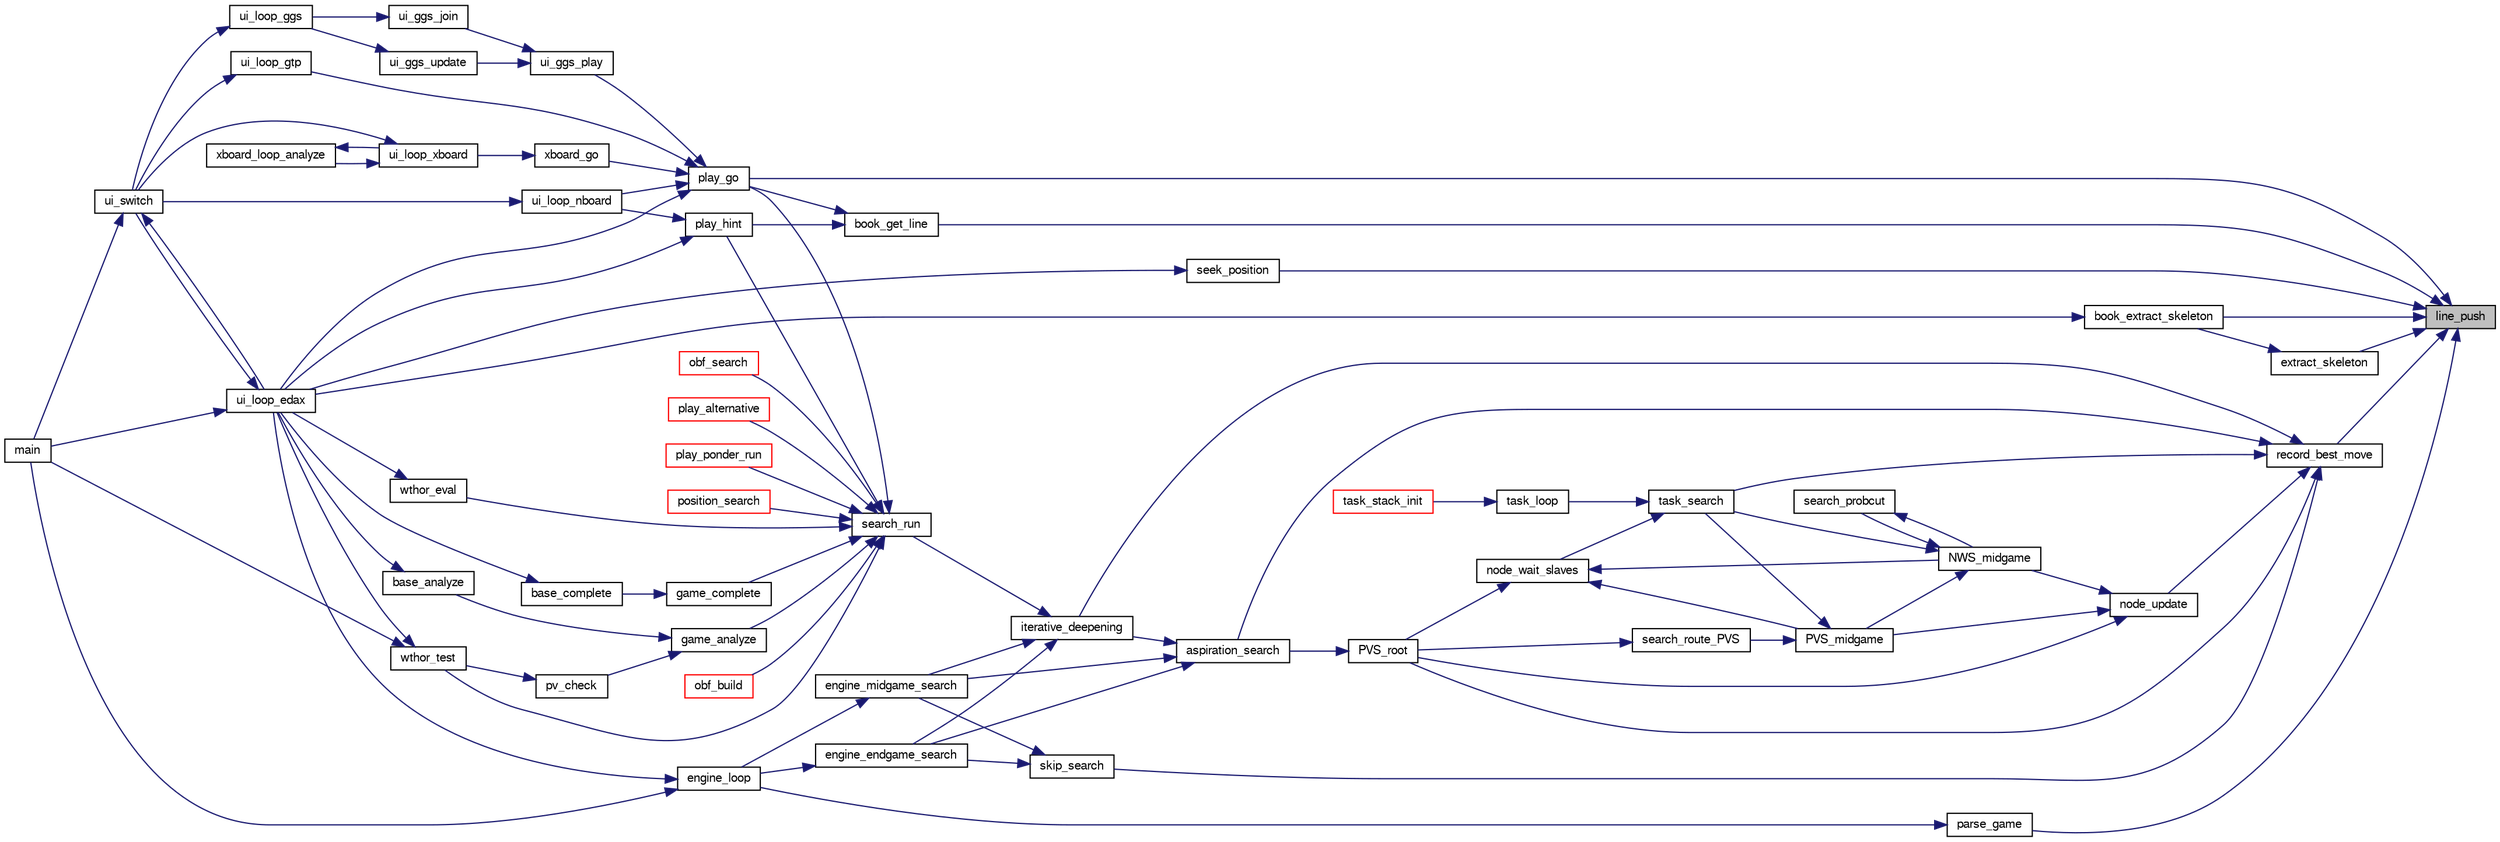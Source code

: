 digraph "line_push"
{
 // LATEX_PDF_SIZE
  bgcolor="transparent";
  edge [fontname="FreeSans",fontsize="10",labelfontname="FreeSans",labelfontsize="10"];
  node [fontname="FreeSans",fontsize="10",shape=record];
  rankdir="RL";
  Node1 [label="line_push",height=0.2,width=0.4,color="black", fillcolor="grey75", style="filled", fontcolor="black",tooltip="Add a move to the sequence."];
  Node1 -> Node2 [dir="back",color="midnightblue",fontsize="10",style="solid",fontname="FreeSans"];
  Node2 [label="book_extract_skeleton",height=0.2,width=0.4,color="black",URL="$book_8c.html#acf1637f23cf5986972b991bcad5c20d8",tooltip="Extract book draws to a game base."];
  Node2 -> Node3 [dir="back",color="midnightblue",fontsize="10",style="solid",fontname="FreeSans"];
  Node3 [label="ui_loop_edax",height=0.2,width=0.4,color="black",URL="$edax_8c.html#a2354b96c7688bae32bedb6203d672f50",tooltip="Loop event."];
  Node3 -> Node4 [dir="back",color="midnightblue",fontsize="10",style="solid",fontname="FreeSans"];
  Node4 [label="main",height=0.2,width=0.4,color="black",URL="$main_8c.html#a3c04138a5bfe5d72780bb7e82a18e627",tooltip="edax main function."];
  Node3 -> Node5 [dir="back",color="midnightblue",fontsize="10",style="solid",fontname="FreeSans"];
  Node5 [label="ui_switch",height=0.2,width=0.4,color="black",URL="$ui_8c.html#a4234d6b0fd690186ef0ec2fc2eba2d4d",tooltip="Switch between different User Interface."];
  Node5 -> Node4 [dir="back",color="midnightblue",fontsize="10",style="solid",fontname="FreeSans"];
  Node5 -> Node3 [dir="back",color="midnightblue",fontsize="10",style="solid",fontname="FreeSans"];
  Node1 -> Node6 [dir="back",color="midnightblue",fontsize="10",style="solid",fontname="FreeSans"];
  Node6 [label="book_get_line",height=0.2,width=0.4,color="black",URL="$book_8c.html#a5c4b33003cbd770b19d394d4f6dd6a4f",tooltip="Get a variation from the book."];
  Node6 -> Node7 [dir="back",color="midnightblue",fontsize="10",style="solid",fontname="FreeSans"];
  Node7 [label="play_go",height=0.2,width=0.4,color="black",URL="$play_8c.html#aeba64a0b6660a04cff93da447da3f746",tooltip="Start thinking."];
  Node7 -> Node8 [dir="back",color="midnightblue",fontsize="10",style="solid",fontname="FreeSans"];
  Node8 [label="ui_ggs_play",height=0.2,width=0.4,color="black",URL="$ggs_8c.html#a55704d516945d0fc38a4aae02fca1bfe",tooltip="ui_ggs_play"];
  Node8 -> Node9 [dir="back",color="midnightblue",fontsize="10",style="solid",fontname="FreeSans"];
  Node9 [label="ui_ggs_join",height=0.2,width=0.4,color="black",URL="$ggs_8c.html#afc8b9c7d5dd5c68bdabac6790ff83aff",tooltip="ui_ggs_join"];
  Node9 -> Node10 [dir="back",color="midnightblue",fontsize="10",style="solid",fontname="FreeSans"];
  Node10 [label="ui_loop_ggs",height=0.2,width=0.4,color="black",URL="$ggs_8c.html#a245d5c8f964506584b8d505c7305eb94",tooltip="ui_loop_ggs"];
  Node10 -> Node5 [dir="back",color="midnightblue",fontsize="10",style="solid",fontname="FreeSans"];
  Node8 -> Node11 [dir="back",color="midnightblue",fontsize="10",style="solid",fontname="FreeSans"];
  Node11 [label="ui_ggs_update",height=0.2,width=0.4,color="black",URL="$ggs_8c.html#add208abcf5430b768477f3ea02a2b139",tooltip="ui_ggs_update"];
  Node11 -> Node10 [dir="back",color="midnightblue",fontsize="10",style="solid",fontname="FreeSans"];
  Node7 -> Node3 [dir="back",color="midnightblue",fontsize="10",style="solid",fontname="FreeSans"];
  Node7 -> Node12 [dir="back",color="midnightblue",fontsize="10",style="solid",fontname="FreeSans"];
  Node12 [label="ui_loop_gtp",height=0.2,width=0.4,color="black",URL="$gtp_8c.html#aa036470059be60da73acd63418093e1e",tooltip="Loop event."];
  Node12 -> Node5 [dir="back",color="midnightblue",fontsize="10",style="solid",fontname="FreeSans"];
  Node7 -> Node13 [dir="back",color="midnightblue",fontsize="10",style="solid",fontname="FreeSans"];
  Node13 [label="ui_loop_nboard",height=0.2,width=0.4,color="black",URL="$nboard_8c.html#a13ec69450a157e8cbf526b11d1a27be6",tooltip="Loop event."];
  Node13 -> Node5 [dir="back",color="midnightblue",fontsize="10",style="solid",fontname="FreeSans"];
  Node7 -> Node14 [dir="back",color="midnightblue",fontsize="10",style="solid",fontname="FreeSans"];
  Node14 [label="xboard_go",height=0.2,width=0.4,color="black",URL="$xboard_8c.html#ac3cbe43d38c75f78ef60f463f91bf3fe",tooltip=" "];
  Node14 -> Node15 [dir="back",color="midnightblue",fontsize="10",style="solid",fontname="FreeSans"];
  Node15 [label="ui_loop_xboard",height=0.2,width=0.4,color="black",URL="$ui_8h.html#af80ec70d3d08eb4c17c84d3997aaba0f",tooltip="Loop event."];
  Node15 -> Node5 [dir="back",color="midnightblue",fontsize="10",style="solid",fontname="FreeSans"];
  Node15 -> Node16 [dir="back",color="midnightblue",fontsize="10",style="solid",fontname="FreeSans"];
  Node16 [label="xboard_loop_analyze",height=0.2,width=0.4,color="black",URL="$xboard_8c.html#a6ec4f7e4a6e59e32b5eb95b566f098c8",tooltip="Analyze."];
  Node16 -> Node15 [dir="back",color="midnightblue",fontsize="10",style="solid",fontname="FreeSans"];
  Node6 -> Node17 [dir="back",color="midnightblue",fontsize="10",style="solid",fontname="FreeSans"];
  Node17 [label="play_hint",height=0.2,width=0.4,color="black",URL="$play_8c.html#a331a1824215c3c7be0241fe0e2d4da57",tooltip="Start thinking."];
  Node17 -> Node3 [dir="back",color="midnightblue",fontsize="10",style="solid",fontname="FreeSans"];
  Node17 -> Node13 [dir="back",color="midnightblue",fontsize="10",style="solid",fontname="FreeSans"];
  Node1 -> Node18 [dir="back",color="midnightblue",fontsize="10",style="solid",fontname="FreeSans"];
  Node18 [label="extract_skeleton",height=0.2,width=0.4,color="black",URL="$book_8c.html#a65253e739b9201531bad8dc071d24d11",tooltip="Extract book lines to a game base."];
  Node18 -> Node2 [dir="back",color="midnightblue",fontsize="10",style="solid",fontname="FreeSans"];
  Node1 -> Node19 [dir="back",color="midnightblue",fontsize="10",style="solid",fontname="FreeSans"];
  Node19 [label="parse_game",height=0.2,width=0.4,color="black",URL="$util_8c.html#afb84a77df082fe4e220b565ce9c4aec8",tooltip="Parse a sequence of moves."];
  Node19 -> Node20 [dir="back",color="midnightblue",fontsize="10",style="solid",fontname="FreeSans"];
  Node20 [label="engine_loop",height=0.2,width=0.4,color="black",URL="$cassio_8c.html#a3c5b977358cdb105de103ac2c2829f01",tooltip="Loop event."];
  Node20 -> Node4 [dir="back",color="midnightblue",fontsize="10",style="solid",fontname="FreeSans"];
  Node20 -> Node3 [dir="back",color="midnightblue",fontsize="10",style="solid",fontname="FreeSans"];
  Node1 -> Node7 [dir="back",color="midnightblue",fontsize="10",style="solid",fontname="FreeSans"];
  Node1 -> Node21 [dir="back",color="midnightblue",fontsize="10",style="solid",fontname="FreeSans"];
  Node21 [label="record_best_move",height=0.2,width=0.4,color="black",URL="$root_8c.html#ae557ecf41efe8b033969349603c765e2",tooltip="Record best move."];
  Node21 -> Node22 [dir="back",color="midnightblue",fontsize="10",style="solid",fontname="FreeSans"];
  Node22 [label="aspiration_search",height=0.2,width=0.4,color="black",URL="$root_8c.html#ad7e7acc5e26be0248b45eff34678ee3b",tooltip="Aspiration window."];
  Node22 -> Node23 [dir="back",color="midnightblue",fontsize="10",style="solid",fontname="FreeSans"];
  Node23 [label="engine_endgame_search",height=0.2,width=0.4,color="black",URL="$cassio_8c.html#a59118e647ced4f05560b431b30ad73b9",tooltip="Endgame search."];
  Node23 -> Node20 [dir="back",color="midnightblue",fontsize="10",style="solid",fontname="FreeSans"];
  Node22 -> Node24 [dir="back",color="midnightblue",fontsize="10",style="solid",fontname="FreeSans"];
  Node24 [label="engine_midgame_search",height=0.2,width=0.4,color="black",URL="$cassio_8c.html#a71ebe2bfb187238a48c94edd82cb3024",tooltip="Midgame search."];
  Node24 -> Node20 [dir="back",color="midnightblue",fontsize="10",style="solid",fontname="FreeSans"];
  Node22 -> Node25 [dir="back",color="midnightblue",fontsize="10",style="solid",fontname="FreeSans"];
  Node25 [label="iterative_deepening",height=0.2,width=0.4,color="black",URL="$root_8c.html#a0e77250a21e5f5d70917a5356c22f5f3",tooltip="Iterative deepening."];
  Node25 -> Node23 [dir="back",color="midnightblue",fontsize="10",style="solid",fontname="FreeSans"];
  Node25 -> Node24 [dir="back",color="midnightblue",fontsize="10",style="solid",fontname="FreeSans"];
  Node25 -> Node26 [dir="back",color="midnightblue",fontsize="10",style="solid",fontname="FreeSans"];
  Node26 [label="search_run",height=0.2,width=0.4,color="black",URL="$root_8c.html#ae8b727693fc7a90e504bd8abec158c84",tooltip="Search the bestmove of a given board."];
  Node26 -> Node27 [dir="back",color="midnightblue",fontsize="10",style="solid",fontname="FreeSans"];
  Node27 [label="game_analyze",height=0.2,width=0.4,color="black",URL="$game_8c.html#a17775ff0efa3d8592bed935dedb31a45",tooltip="Analyze an endgame."];
  Node27 -> Node28 [dir="back",color="midnightblue",fontsize="10",style="solid",fontname="FreeSans"];
  Node28 [label="base_analyze",height=0.2,width=0.4,color="black",URL="$base_8c.html#a130adf3915feeb8dd21edd8c715c220f",tooltip="Base analysis."];
  Node28 -> Node3 [dir="back",color="midnightblue",fontsize="10",style="solid",fontname="FreeSans"];
  Node27 -> Node29 [dir="back",color="midnightblue",fontsize="10",style="solid",fontname="FreeSans"];
  Node29 [label="pv_check",height=0.2,width=0.4,color="black",URL="$base_8c.html#ae5fd96b2c5fc0853715832158d172eb0",tooltip="Verify that a PV does not contain errors."];
  Node29 -> Node30 [dir="back",color="midnightblue",fontsize="10",style="solid",fontname="FreeSans"];
  Node30 [label="wthor_test",height=0.2,width=0.4,color="black",URL="$base_8c.html#acd4aaf9717e79148da6c763b1c022016",tooltip="Test Search with a wthor base."];
  Node30 -> Node4 [dir="back",color="midnightblue",fontsize="10",style="solid",fontname="FreeSans"];
  Node30 -> Node3 [dir="back",color="midnightblue",fontsize="10",style="solid",fontname="FreeSans"];
  Node26 -> Node31 [dir="back",color="midnightblue",fontsize="10",style="solid",fontname="FreeSans"];
  Node31 [label="game_complete",height=0.2,width=0.4,color="black",URL="$game_8c.html#a2478745958cb21430866a4ea503274df",tooltip="Terminate an unfinished game."];
  Node31 -> Node32 [dir="back",color="midnightblue",fontsize="10",style="solid",fontname="FreeSans"];
  Node32 [label="base_complete",height=0.2,width=0.4,color="black",URL="$base_8c.html#a2aaa6c7fc6111edcd85b623bcd217180",tooltip="Base analysis."];
  Node32 -> Node3 [dir="back",color="midnightblue",fontsize="10",style="solid",fontname="FreeSans"];
  Node26 -> Node33 [dir="back",color="midnightblue",fontsize="10",style="solid",fontname="FreeSans"];
  Node33 [label="obf_build",height=0.2,width=0.4,color="red",URL="$obftest_8c.html#a6ed0f135c4cf4021e18eb1a965a72bfa",tooltip="Build an OBF structure."];
  Node26 -> Node35 [dir="back",color="midnightblue",fontsize="10",style="solid",fontname="FreeSans"];
  Node35 [label="obf_search",height=0.2,width=0.4,color="red",URL="$obftest_8c.html#ab9783a5ca8dc9d2b69ed9ae61945bbfb",tooltip="Analyze an OBF structure."];
  Node26 -> Node38 [dir="back",color="midnightblue",fontsize="10",style="solid",fontname="FreeSans"];
  Node38 [label="play_alternative",height=0.2,width=0.4,color="red",URL="$play_8c.html#ab220e1e3acf69015cd2e2b32abbdbaae",tooltip="Seek for the best alternative move."];
  Node26 -> Node7 [dir="back",color="midnightblue",fontsize="10",style="solid",fontname="FreeSans"];
  Node26 -> Node17 [dir="back",color="midnightblue",fontsize="10",style="solid",fontname="FreeSans"];
  Node26 -> Node40 [dir="back",color="midnightblue",fontsize="10",style="solid",fontname="FreeSans"];
  Node40 [label="play_ponder_run",height=0.2,width=0.4,color="red",URL="$play_8c.html#a6a826d8e8634b46e269daeed05de785c",tooltip="do ponderation."];
  Node26 -> Node44 [dir="back",color="midnightblue",fontsize="10",style="solid",fontname="FreeSans"];
  Node44 [label="position_search",height=0.2,width=0.4,color="red",URL="$book_8c.html#ad3b2686173649c214c8349e5e3da0aca",tooltip="Evaluate a position."];
  Node26 -> Node69 [dir="back",color="midnightblue",fontsize="10",style="solid",fontname="FreeSans"];
  Node69 [label="wthor_eval",height=0.2,width=0.4,color="black",URL="$base_8c.html#a86b72b1d7f3ee47ec62cbb618546ec70",tooltip="Test Eval with a wthor base."];
  Node69 -> Node3 [dir="back",color="midnightblue",fontsize="10",style="solid",fontname="FreeSans"];
  Node26 -> Node30 [dir="back",color="midnightblue",fontsize="10",style="solid",fontname="FreeSans"];
  Node21 -> Node25 [dir="back",color="midnightblue",fontsize="10",style="solid",fontname="FreeSans"];
  Node21 -> Node70 [dir="back",color="midnightblue",fontsize="10",style="solid",fontname="FreeSans"];
  Node70 [label="node_update",height=0.2,width=0.4,color="black",URL="$ybwc_8c.html#aaa3720f7191596fadf637ee6fddc8666",tooltip="Update a node."];
  Node70 -> Node71 [dir="back",color="midnightblue",fontsize="10",style="solid",fontname="FreeSans"];
  Node71 [label="NWS_midgame",height=0.2,width=0.4,color="black",URL="$midgame_8c.html#a124e89d53abb00ee28a9f3135b5682dc",tooltip="Evaluate a midgame position with a Null Window Search algorithm."];
  Node71 -> Node72 [dir="back",color="midnightblue",fontsize="10",style="solid",fontname="FreeSans"];
  Node72 [label="PVS_midgame",height=0.2,width=0.4,color="black",URL="$midgame_8c.html#a356424012da8237d13afb64450c0fb33",tooltip="Evaluate a position with a deep Principal Variation Search algorithm."];
  Node72 -> Node73 [dir="back",color="midnightblue",fontsize="10",style="solid",fontname="FreeSans"];
  Node73 [label="search_route_PVS",height=0.2,width=0.4,color="black",URL="$root_8c.html#ab2e5830644a88819b823d90fd9878d4d",tooltip="Reroute the PVS between midgame,endgame or terminal PVS."];
  Node73 -> Node74 [dir="back",color="midnightblue",fontsize="10",style="solid",fontname="FreeSans"];
  Node74 [label="PVS_root",height=0.2,width=0.4,color="black",URL="$root_8c.html#a1367650ce57b9632f862da187074edb7",tooltip="Principal Variation Search algorithm at the root of the tree."];
  Node74 -> Node22 [dir="back",color="midnightblue",fontsize="10",style="solid",fontname="FreeSans"];
  Node72 -> Node75 [dir="back",color="midnightblue",fontsize="10",style="solid",fontname="FreeSans"];
  Node75 [label="task_search",height=0.2,width=0.4,color="black",URL="$ybwc_8c.html#aaa4fc1461e78cd5569318f9e19399e50",tooltip="A parallel search within a Task structure."];
  Node75 -> Node76 [dir="back",color="midnightblue",fontsize="10",style="solid",fontname="FreeSans"];
  Node76 [label="node_wait_slaves",height=0.2,width=0.4,color="black",URL="$ybwc_8c.html#a6cab65bf7dade2f8653a2e3276b89c78",tooltip="Wait for slaves termination."];
  Node76 -> Node71 [dir="back",color="midnightblue",fontsize="10",style="solid",fontname="FreeSans"];
  Node76 -> Node72 [dir="back",color="midnightblue",fontsize="10",style="solid",fontname="FreeSans"];
  Node76 -> Node74 [dir="back",color="midnightblue",fontsize="10",style="solid",fontname="FreeSans"];
  Node75 -> Node77 [dir="back",color="midnightblue",fontsize="10",style="solid",fontname="FreeSans"];
  Node77 [label="task_loop",height=0.2,width=0.4,color="black",URL="$ybwc_8c.html#a6b16943d9461c507b37a3228768e840d",tooltip="The main loop runned by a task."];
  Node77 -> Node78 [dir="back",color="midnightblue",fontsize="10",style="solid",fontname="FreeSans"];
  Node78 [label="task_stack_init",height=0.2,width=0.4,color="red",URL="$ybwc_8c.html#a9cb14f779a1d8a9e62b7f7acdbd0eebe",tooltip="Initialize the stack of tasks."];
  Node71 -> Node85 [dir="back",color="midnightblue",fontsize="10",style="solid",fontname="FreeSans"];
  Node85 [label="search_probcut",height=0.2,width=0.4,color="black",URL="$midgame_8c.html#a232fed82bb28cdcc18d59d1cfecab0f1",tooltip="Probcut."];
  Node85 -> Node71 [dir="back",color="midnightblue",fontsize="10",style="solid",fontname="FreeSans"];
  Node71 -> Node75 [dir="back",color="midnightblue",fontsize="10",style="solid",fontname="FreeSans"];
  Node70 -> Node72 [dir="back",color="midnightblue",fontsize="10",style="solid",fontname="FreeSans"];
  Node70 -> Node74 [dir="back",color="midnightblue",fontsize="10",style="solid",fontname="FreeSans"];
  Node21 -> Node74 [dir="back",color="midnightblue",fontsize="10",style="solid",fontname="FreeSans"];
  Node21 -> Node86 [dir="back",color="midnightblue",fontsize="10",style="solid",fontname="FreeSans"];
  Node86 [label="skip_search",height=0.2,width=0.4,color="black",URL="$cassio_8c.html#a9d4678777a6a7d2828934b2c8f0dc182",tooltip="Check if a search has already been done here."];
  Node86 -> Node23 [dir="back",color="midnightblue",fontsize="10",style="solid",fontname="FreeSans"];
  Node86 -> Node24 [dir="back",color="midnightblue",fontsize="10",style="solid",fontname="FreeSans"];
  Node21 -> Node75 [dir="back",color="midnightblue",fontsize="10",style="solid",fontname="FreeSans"];
  Node1 -> Node87 [dir="back",color="midnightblue",fontsize="10",style="solid",fontname="FreeSans"];
  Node87 [label="seek_position",height=0.2,width=0.4,color="black",URL="$perft_8c.html#a57b8a15d869c73d526108aff1789864a",tooltip="seek a game that reach to a position"];
  Node87 -> Node3 [dir="back",color="midnightblue",fontsize="10",style="solid",fontname="FreeSans"];
}
